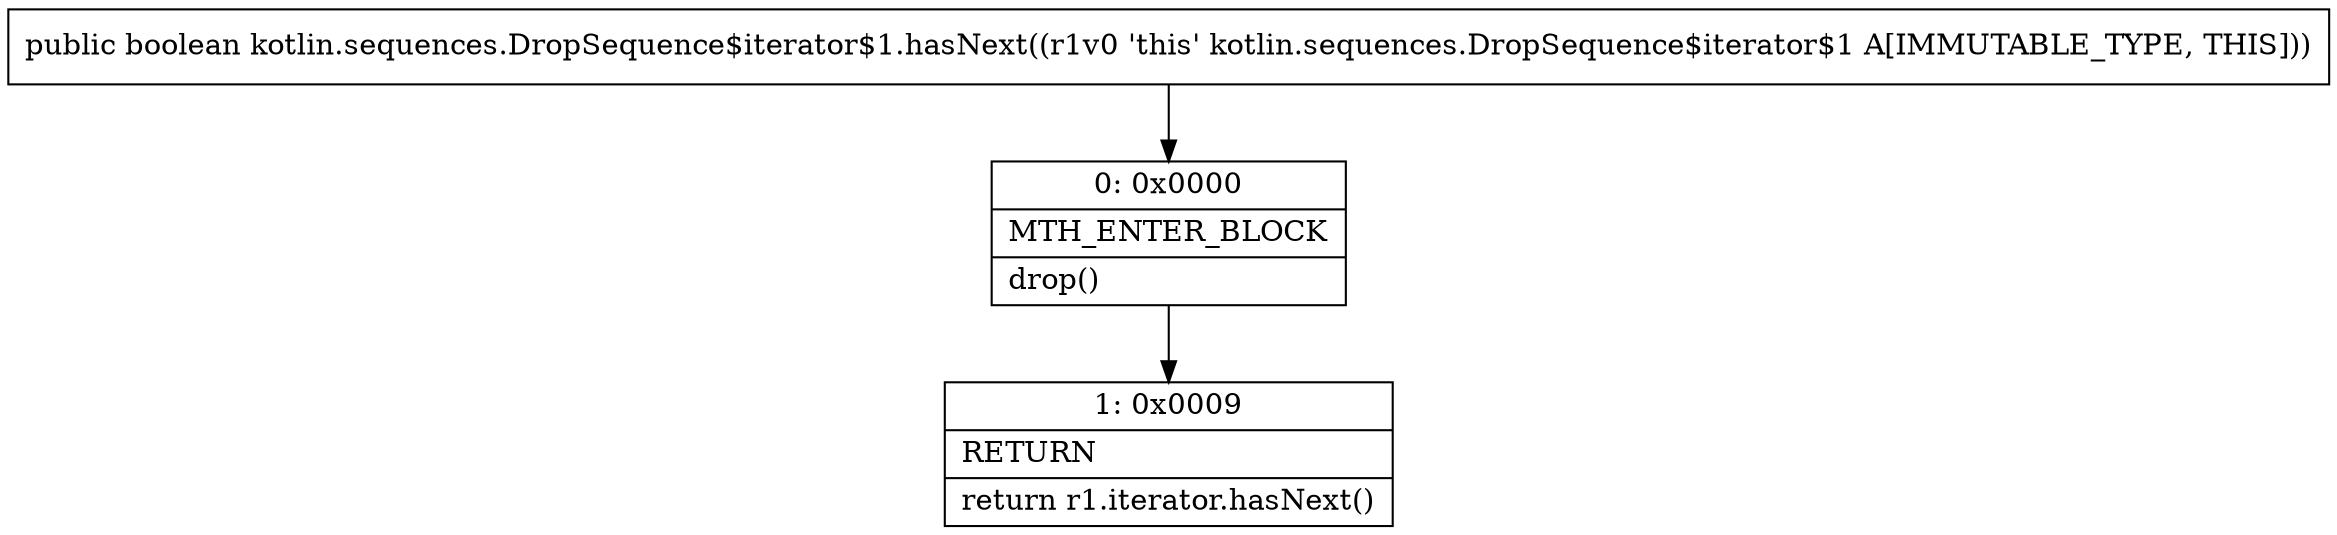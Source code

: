 digraph "CFG forkotlin.sequences.DropSequence$iterator$1.hasNext()Z" {
Node_0 [shape=record,label="{0\:\ 0x0000|MTH_ENTER_BLOCK\l|drop()\l}"];
Node_1 [shape=record,label="{1\:\ 0x0009|RETURN\l|return r1.iterator.hasNext()\l}"];
MethodNode[shape=record,label="{public boolean kotlin.sequences.DropSequence$iterator$1.hasNext((r1v0 'this' kotlin.sequences.DropSequence$iterator$1 A[IMMUTABLE_TYPE, THIS])) }"];
MethodNode -> Node_0;
Node_0 -> Node_1;
}

